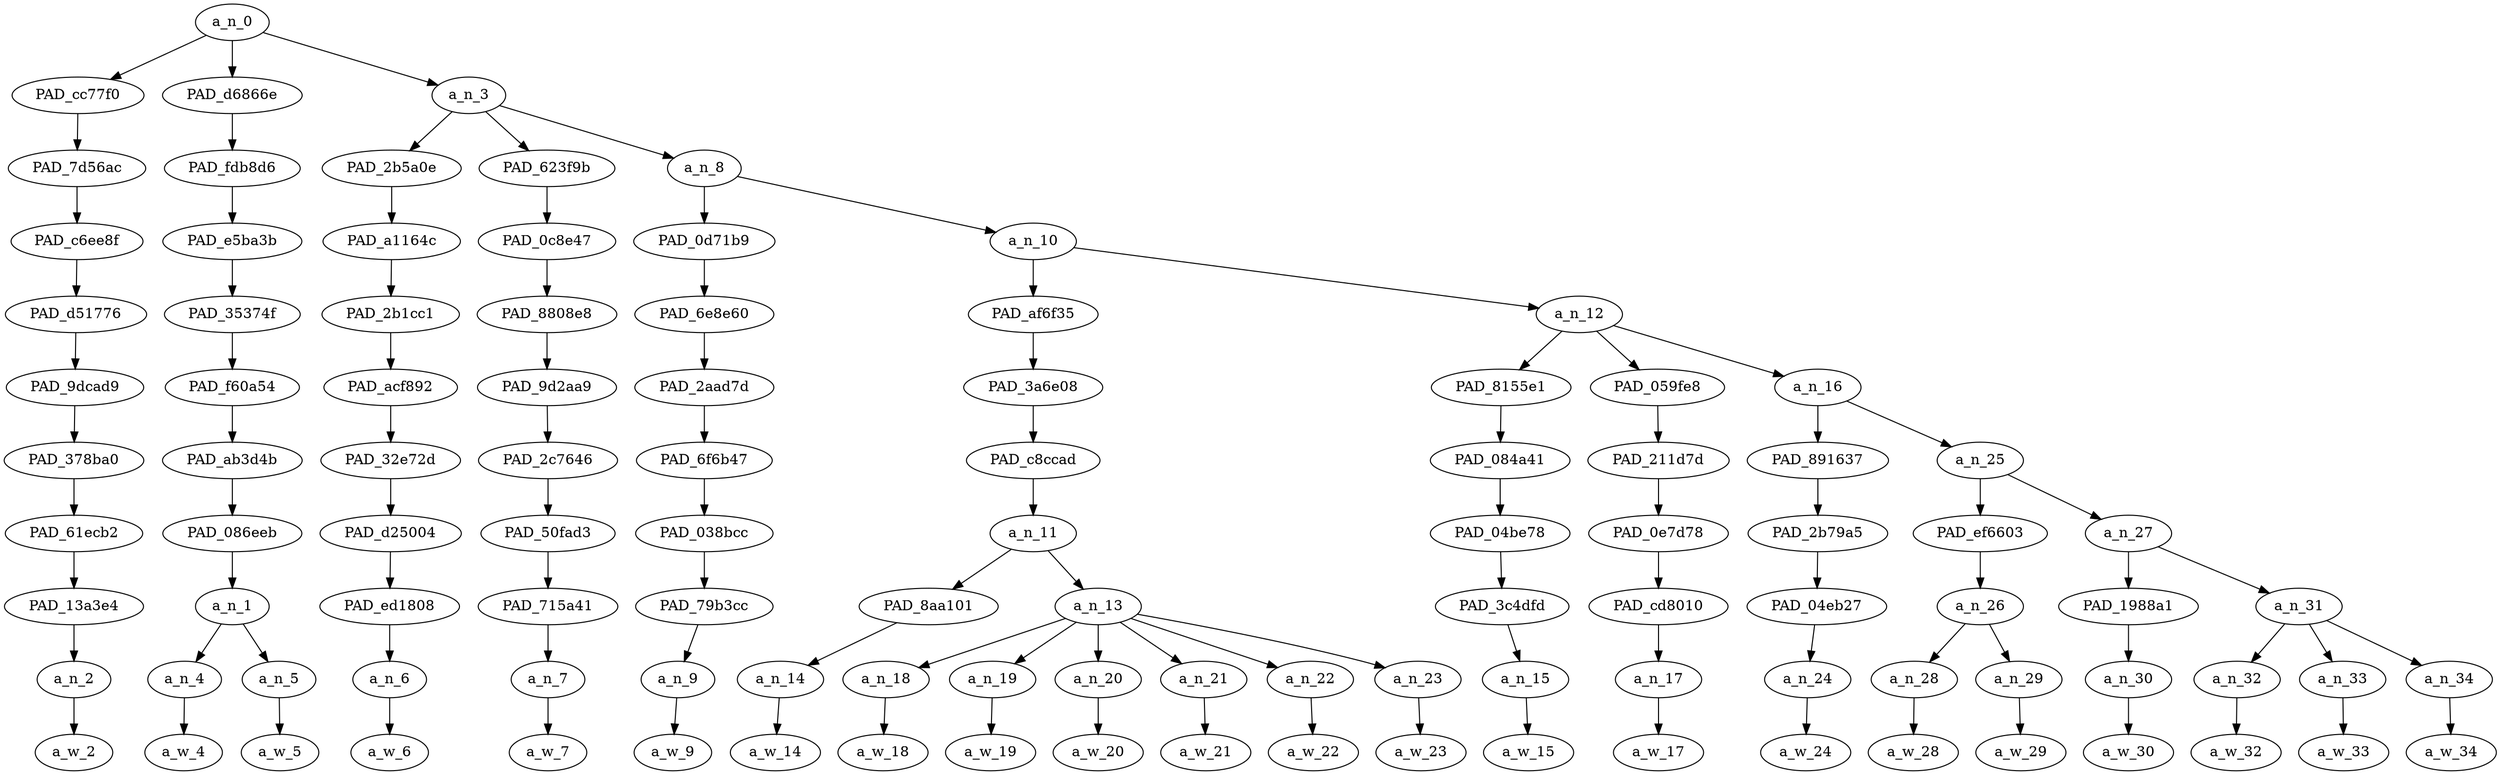 strict digraph "" {
	a_n_0	[div_dir=1,
		index=0,
		level=10,
		pos="2.6307870370370368,10!",
		text_span="[0, 1, 2, 3, 4, 5, 6, 7, 8, 9, 10, 11, 12, 13, 14, 15, 16, 17, 18, 19, 20, 21]",
		value=0.99999998];
	PAD_cc77f0	[div_dir=1,
		index=1,
		level=9,
		pos="2.0,9!",
		text_span="[2]",
		value=0.04089391];
	a_n_0 -> PAD_cc77f0;
	PAD_d6866e	[div_dir=1,
		index=0,
		level=9,
		pos="0.5,9!",
		text_span="[0, 1]",
		value=0.18626886];
	a_n_0 -> PAD_d6866e;
	a_n_3	[div_dir=1,
		index=2,
		level=9,
		pos="5.392361111111111,9!",
		text_span="[3, 4, 5, 6, 7, 8, 9, 10, 11, 12, 13, 14, 15, 16, 17, 18, 19, 20, 21]",
		value=0.77255562];
	a_n_0 -> a_n_3;
	PAD_7d56ac	[div_dir=1,
		index=1,
		level=8,
		pos="2.0,8!",
		text_span="[2]",
		value=0.04089391];
	PAD_cc77f0 -> PAD_7d56ac;
	PAD_c6ee8f	[div_dir=1,
		index=1,
		level=7,
		pos="2.0,7!",
		text_span="[2]",
		value=0.04089391];
	PAD_7d56ac -> PAD_c6ee8f;
	PAD_d51776	[div_dir=1,
		index=1,
		level=6,
		pos="2.0,6!",
		text_span="[2]",
		value=0.04089391];
	PAD_c6ee8f -> PAD_d51776;
	PAD_9dcad9	[div_dir=1,
		index=1,
		level=5,
		pos="2.0,5!",
		text_span="[2]",
		value=0.04089391];
	PAD_d51776 -> PAD_9dcad9;
	PAD_378ba0	[div_dir=1,
		index=1,
		level=4,
		pos="2.0,4!",
		text_span="[2]",
		value=0.04089391];
	PAD_9dcad9 -> PAD_378ba0;
	PAD_61ecb2	[div_dir=1,
		index=1,
		level=3,
		pos="2.0,3!",
		text_span="[2]",
		value=0.04089391];
	PAD_378ba0 -> PAD_61ecb2;
	PAD_13a3e4	[div_dir=1,
		index=1,
		level=2,
		pos="2.0,2!",
		text_span="[2]",
		value=0.04089391];
	PAD_61ecb2 -> PAD_13a3e4;
	a_n_2	[div_dir=1,
		index=2,
		level=1,
		pos="2.0,1!",
		text_span="[2]",
		value=0.04089391];
	PAD_13a3e4 -> a_n_2;
	a_w_2	[div_dir=0,
		index=2,
		level=0,
		pos="2,0!",
		text_span="[2]",
		value=it];
	a_n_2 -> a_w_2;
	PAD_fdb8d6	[div_dir=1,
		index=0,
		level=8,
		pos="0.5,8!",
		text_span="[0, 1]",
		value=0.18626886];
	PAD_d6866e -> PAD_fdb8d6;
	PAD_e5ba3b	[div_dir=1,
		index=0,
		level=7,
		pos="0.5,7!",
		text_span="[0, 1]",
		value=0.18626886];
	PAD_fdb8d6 -> PAD_e5ba3b;
	PAD_35374f	[div_dir=1,
		index=0,
		level=6,
		pos="0.5,6!",
		text_span="[0, 1]",
		value=0.18626886];
	PAD_e5ba3b -> PAD_35374f;
	PAD_f60a54	[div_dir=1,
		index=0,
		level=5,
		pos="0.5,5!",
		text_span="[0, 1]",
		value=0.18626886];
	PAD_35374f -> PAD_f60a54;
	PAD_ab3d4b	[div_dir=1,
		index=0,
		level=4,
		pos="0.5,4!",
		text_span="[0, 1]",
		value=0.18626886];
	PAD_f60a54 -> PAD_ab3d4b;
	PAD_086eeb	[div_dir=1,
		index=0,
		level=3,
		pos="0.5,3!",
		text_span="[0, 1]",
		value=0.18626886];
	PAD_ab3d4b -> PAD_086eeb;
	a_n_1	[div_dir=1,
		index=0,
		level=2,
		pos="0.5,2!",
		text_span="[0, 1]",
		value=0.18626886];
	PAD_086eeb -> a_n_1;
	a_n_4	[div_dir=1,
		index=0,
		level=1,
		pos="0.0,1!",
		text_span="[0]",
		value=0.10616356];
	a_n_1 -> a_n_4;
	a_n_5	[div_dir=-1,
		index=1,
		level=1,
		pos="1.0,1!",
		text_span="[1]",
		value=0.07963521];
	a_n_1 -> a_n_5;
	a_w_4	[div_dir=0,
		index=0,
		level=0,
		pos="0,0!",
		text_span="[0]",
		value="<user>"];
	a_n_4 -> a_w_4;
	a_w_5	[div_dir=0,
		index=1,
		level=0,
		pos="1,0!",
		text_span="[1]",
		value="<user>1"];
	a_n_5 -> a_w_5;
	PAD_2b5a0e	[div_dir=1,
		index=2,
		level=8,
		pos="3.0,8!",
		text_span="[3]",
		value=0.03878351];
	a_n_3 -> PAD_2b5a0e;
	PAD_623f9b	[div_dir=1,
		index=3,
		level=8,
		pos="4.0,8!",
		text_span="[4]",
		value=0.06365747];
	a_n_3 -> PAD_623f9b;
	a_n_8	[div_dir=1,
		index=4,
		level=8,
		pos="9.177083333333332,8!",
		text_span="[5, 6, 7, 8, 9, 10, 11, 12, 13, 14, 15, 16, 17, 18, 19, 20, 21]",
		value=0.66993165];
	a_n_3 -> a_n_8;
	PAD_a1164c	[div_dir=1,
		index=2,
		level=7,
		pos="3.0,7!",
		text_span="[3]",
		value=0.03878351];
	PAD_2b5a0e -> PAD_a1164c;
	PAD_2b1cc1	[div_dir=1,
		index=2,
		level=6,
		pos="3.0,6!",
		text_span="[3]",
		value=0.03878351];
	PAD_a1164c -> PAD_2b1cc1;
	PAD_acf892	[div_dir=1,
		index=2,
		level=5,
		pos="3.0,5!",
		text_span="[3]",
		value=0.03878351];
	PAD_2b1cc1 -> PAD_acf892;
	PAD_32e72d	[div_dir=1,
		index=2,
		level=4,
		pos="3.0,4!",
		text_span="[3]",
		value=0.03878351];
	PAD_acf892 -> PAD_32e72d;
	PAD_d25004	[div_dir=1,
		index=2,
		level=3,
		pos="3.0,3!",
		text_span="[3]",
		value=0.03878351];
	PAD_32e72d -> PAD_d25004;
	PAD_ed1808	[div_dir=1,
		index=2,
		level=2,
		pos="3.0,2!",
		text_span="[3]",
		value=0.03878351];
	PAD_d25004 -> PAD_ed1808;
	a_n_6	[div_dir=1,
		index=3,
		level=1,
		pos="3.0,1!",
		text_span="[3]",
		value=0.03878351];
	PAD_ed1808 -> a_n_6;
	a_w_6	[div_dir=0,
		index=3,
		level=0,
		pos="3,0!",
		text_span="[3]",
		value=is];
	a_n_6 -> a_w_6;
	PAD_0c8e47	[div_dir=1,
		index=3,
		level=7,
		pos="4.0,7!",
		text_span="[4]",
		value=0.06365747];
	PAD_623f9b -> PAD_0c8e47;
	PAD_8808e8	[div_dir=1,
		index=3,
		level=6,
		pos="4.0,6!",
		text_span="[4]",
		value=0.06365747];
	PAD_0c8e47 -> PAD_8808e8;
	PAD_9d2aa9	[div_dir=1,
		index=3,
		level=5,
		pos="4.0,5!",
		text_span="[4]",
		value=0.06365747];
	PAD_8808e8 -> PAD_9d2aa9;
	PAD_2c7646	[div_dir=1,
		index=3,
		level=4,
		pos="4.0,4!",
		text_span="[4]",
		value=0.06365747];
	PAD_9d2aa9 -> PAD_2c7646;
	PAD_50fad3	[div_dir=1,
		index=3,
		level=3,
		pos="4.0,3!",
		text_span="[4]",
		value=0.06365747];
	PAD_2c7646 -> PAD_50fad3;
	PAD_715a41	[div_dir=1,
		index=3,
		level=2,
		pos="4.0,2!",
		text_span="[4]",
		value=0.06365747];
	PAD_50fad3 -> PAD_715a41;
	a_n_7	[div_dir=1,
		index=4,
		level=1,
		pos="4.0,1!",
		text_span="[4]",
		value=0.06365747];
	PAD_715a41 -> a_n_7;
	a_w_7	[div_dir=0,
		index=4,
		level=0,
		pos="4,0!",
		text_span="[4]",
		value=terrible];
	a_n_7 -> a_w_7;
	PAD_0d71b9	[div_dir=1,
		index=4,
		level=7,
		pos="5.0,7!",
		text_span="[5]",
		value=0.03044608];
	a_n_8 -> PAD_0d71b9;
	a_n_10	[div_dir=1,
		index=5,
		level=7,
		pos="13.354166666666666,7!",
		text_span="[6, 7, 8, 9, 10, 11, 12, 13, 14, 15, 16, 17, 18, 19, 20, 21]",
		value=0.63930819];
	a_n_8 -> a_n_10;
	PAD_6e8e60	[div_dir=1,
		index=4,
		level=6,
		pos="5.0,6!",
		text_span="[5]",
		value=0.03044608];
	PAD_0d71b9 -> PAD_6e8e60;
	PAD_2aad7d	[div_dir=1,
		index=4,
		level=5,
		pos="5.0,5!",
		text_span="[5]",
		value=0.03044608];
	PAD_6e8e60 -> PAD_2aad7d;
	PAD_6f6b47	[div_dir=1,
		index=4,
		level=4,
		pos="5.0,4!",
		text_span="[5]",
		value=0.03044608];
	PAD_2aad7d -> PAD_6f6b47;
	PAD_038bcc	[div_dir=1,
		index=4,
		level=3,
		pos="5.0,3!",
		text_span="[5]",
		value=0.03044608];
	PAD_6f6b47 -> PAD_038bcc;
	PAD_79b3cc	[div_dir=1,
		index=4,
		level=2,
		pos="5.0,2!",
		text_span="[5]",
		value=0.03044608];
	PAD_038bcc -> PAD_79b3cc;
	a_n_9	[div_dir=1,
		index=5,
		level=1,
		pos="5.0,1!",
		text_span="[5]",
		value=0.03044608];
	PAD_79b3cc -> a_n_9;
	a_w_9	[div_dir=0,
		index=5,
		level=0,
		pos="5,0!",
		text_span="[5]",
		value=that];
	a_n_9 -> a_w_9;
	PAD_af6f35	[div_dir=1,
		index=5,
		level=6,
		pos="10.25,6!",
		text_span="[6, 7, 8, 9, 10, 11, 12]",
		value=0.21228913];
	a_n_10 -> PAD_af6f35;
	a_n_12	[div_dir=1,
		index=6,
		level=6,
		pos="16.458333333333332,6!",
		text_span="[13, 14, 15, 16, 17, 18, 19, 20, 21]",
		value=0.42684142];
	a_n_10 -> a_n_12;
	PAD_3a6e08	[div_dir=1,
		index=5,
		level=5,
		pos="10.25,5!",
		text_span="[6, 7, 8, 9, 10, 11, 12]",
		value=0.21228913];
	PAD_af6f35 -> PAD_3a6e08;
	PAD_c8ccad	[div_dir=1,
		index=5,
		level=4,
		pos="10.25,4!",
		text_span="[6, 7, 8, 9, 10, 11, 12]",
		value=0.21228913];
	PAD_3a6e08 -> PAD_c8ccad;
	a_n_11	[div_dir=1,
		index=5,
		level=3,
		pos="10.25,3!",
		text_span="[6, 7, 8, 9, 10, 11, 12]",
		value=0.21228913];
	PAD_c8ccad -> a_n_11;
	PAD_8aa101	[div_dir=1,
		index=6,
		level=2,
		pos="12.0,2!",
		text_span="[12]",
		value=0.03492305];
	a_n_11 -> PAD_8aa101;
	a_n_13	[div_dir=-1,
		index=5,
		level=2,
		pos="8.5,2!",
		text_span="[6, 7, 8, 9, 10, 11]",
		value=0.17734317];
	a_n_11 -> a_n_13;
	a_n_14	[div_dir=1,
		index=12,
		level=1,
		pos="12.0,1!",
		text_span="[12]",
		value=0.03492305];
	PAD_8aa101 -> a_n_14;
	a_w_14	[div_dir=0,
		index=12,
		level=0,
		pos="12,0!",
		text_span="[12]",
		value=people];
	a_n_14 -> a_w_14;
	a_n_18	[div_dir=1,
		index=6,
		level=1,
		pos="6.0,1!",
		text_span="[6]",
		value=0.03457589];
	a_n_13 -> a_n_18;
	a_n_19	[div_dir=-1,
		index=7,
		level=1,
		pos="7.0,1!",
		text_span="[7]",
		value=0.03206961];
	a_n_13 -> a_n_19;
	a_n_20	[div_dir=-1,
		index=8,
		level=1,
		pos="8.0,1!",
		text_span="[8]",
		value=0.02294575];
	a_n_13 -> a_n_20;
	a_n_21	[div_dir=-1,
		index=9,
		level=1,
		pos="9.0,1!",
		text_span="[9]",
		value=0.02845767];
	a_n_13 -> a_n_21;
	a_n_22	[div_dir=-1,
		index=10,
		level=1,
		pos="10.0,1!",
		text_span="[10]",
		value=0.02815219];
	a_n_13 -> a_n_22;
	a_n_23	[div_dir=1,
		index=11,
		level=1,
		pos="11.0,1!",
		text_span="[11]",
		value=0.03112721];
	a_n_13 -> a_n_23;
	a_w_18	[div_dir=0,
		index=6,
		level=0,
		pos="6,0!",
		text_span="[6]",
		value=approximately];
	a_n_18 -> a_w_18;
	a_w_19	[div_dir=0,
		index=7,
		level=0,
		pos="7,0!",
		text_span="[7]",
		value="<number>"];
	a_n_19 -> a_w_19;
	a_w_20	[div_dir=0,
		index=8,
		level=0,
		pos="8,0!",
		text_span="[8]",
		value=to];
	a_n_20 -> a_w_20;
	a_w_21	[div_dir=0,
		index=9,
		level=0,
		pos="9,0!",
		text_span="[9]",
		value="<number>1"];
	a_n_21 -> a_w_21;
	a_w_22	[div_dir=0,
		index=10,
		level=0,
		pos="10,0!",
		text_span="[10]",
		value=hundred];
	a_n_22 -> a_w_22;
	a_w_23	[div_dir=0,
		index=11,
		level=0,
		pos="11,0!",
		text_span="[11]",
		value=thousand];
	a_n_23 -> a_w_23;
	PAD_8155e1	[div_dir=1,
		index=6,
		level=5,
		pos="13.0,5!",
		text_span="[13]",
		value=0.03250007];
	a_n_12 -> PAD_8155e1;
	PAD_059fe8	[div_dir=1,
		index=8,
		level=5,
		pos="21.0,5!",
		text_span="[21]",
		value=0.04025677];
	a_n_12 -> PAD_059fe8;
	a_n_16	[div_dir=1,
		index=7,
		level=5,
		pos="15.375,5!",
		text_span="[14, 15, 16, 17, 18, 19, 20]",
		value=0.35388256];
	a_n_12 -> a_n_16;
	PAD_084a41	[div_dir=1,
		index=6,
		level=4,
		pos="13.0,4!",
		text_span="[13]",
		value=0.03250007];
	PAD_8155e1 -> PAD_084a41;
	PAD_04be78	[div_dir=1,
		index=6,
		level=3,
		pos="13.0,3!",
		text_span="[13]",
		value=0.03250007];
	PAD_084a41 -> PAD_04be78;
	PAD_3c4dfd	[div_dir=1,
		index=7,
		level=2,
		pos="13.0,2!",
		text_span="[13]",
		value=0.03250007];
	PAD_04be78 -> PAD_3c4dfd;
	a_n_15	[div_dir=1,
		index=13,
		level=1,
		pos="13.0,1!",
		text_span="[13]",
		value=0.03250007];
	PAD_3c4dfd -> a_n_15;
	a_w_15	[div_dir=0,
		index=13,
		level=0,
		pos="13,0!",
		text_span="[13]",
		value=died];
	a_n_15 -> a_w_15;
	PAD_211d7d	[div_dir=1,
		index=9,
		level=4,
		pos="21.0,4!",
		text_span="[21]",
		value=0.04025677];
	PAD_059fe8 -> PAD_211d7d;
	PAD_0e7d78	[div_dir=1,
		index=10,
		level=3,
		pos="21.0,3!",
		text_span="[21]",
		value=0.04025677];
	PAD_211d7d -> PAD_0e7d78;
	PAD_cd8010	[div_dir=1,
		index=12,
		level=2,
		pos="21.0,2!",
		text_span="[21]",
		value=0.04025677];
	PAD_0e7d78 -> PAD_cd8010;
	a_n_17	[div_dir=1,
		index=21,
		level=1,
		pos="21.0,1!",
		text_span="[21]",
		value=0.04025677];
	PAD_cd8010 -> a_n_17;
	a_w_17	[div_dir=0,
		index=21,
		level=0,
		pos="21,0!",
		text_span="[21]",
		value=mostly];
	a_n_17 -> a_w_17;
	PAD_891637	[div_dir=1,
		index=7,
		level=4,
		pos="14.0,4!",
		text_span="[14]",
		value=0.02749126];
	a_n_16 -> PAD_891637;
	a_n_25	[div_dir=1,
		index=8,
		level=4,
		pos="16.75,4!",
		text_span="[15, 16, 17, 18, 19, 20]",
		value=0.32624529];
	a_n_16 -> a_n_25;
	PAD_2b79a5	[div_dir=1,
		index=7,
		level=3,
		pos="14.0,3!",
		text_span="[14]",
		value=0.02749126];
	PAD_891637 -> PAD_2b79a5;
	PAD_04eb27	[div_dir=1,
		index=8,
		level=2,
		pos="14.0,2!",
		text_span="[14]",
		value=0.02749126];
	PAD_2b79a5 -> PAD_04eb27;
	a_n_24	[div_dir=1,
		index=14,
		level=1,
		pos="14.0,1!",
		text_span="[14]",
		value=0.02749126];
	PAD_04eb27 -> a_n_24;
	a_w_24	[div_dir=0,
		index=14,
		level=0,
		pos="14,0!",
		text_span="[14]",
		value=in];
	a_n_24 -> a_w_24;
	PAD_ef6603	[div_dir=1,
		index=8,
		level=3,
		pos="15.5,3!",
		text_span="[15, 16]",
		value=0.10185333];
	a_n_25 -> PAD_ef6603;
	a_n_27	[div_dir=-1,
		index=9,
		level=3,
		pos="18.0,3!",
		text_span="[17, 18, 19, 20]",
		value=0.22430870];
	a_n_25 -> a_n_27;
	a_n_26	[div_dir=1,
		index=9,
		level=2,
		pos="15.5,2!",
		text_span="[15, 16]",
		value=0.10185333];
	PAD_ef6603 -> a_n_26;
	a_n_28	[div_dir=1,
		index=15,
		level=1,
		pos="15.0,1!",
		text_span="[15]",
		value=0.02976932];
	a_n_26 -> a_n_28;
	a_n_29	[div_dir=1,
		index=16,
		level=1,
		pos="16.0,1!",
		text_span="[16]",
		value=0.07191079];
	a_n_26 -> a_n_29;
	a_w_28	[div_dir=0,
		index=15,
		level=0,
		pos="15,0!",
		text_span="[15]",
		value=the];
	a_n_28 -> a_w_28;
	a_w_29	[div_dir=0,
		index=16,
		level=0,
		pos="16,0!",
		text_span="[16]",
		value=holocaust];
	a_n_29 -> a_w_29;
	PAD_1988a1	[div_dir=-1,
		index=10,
		level=2,
		pos="17.0,2!",
		text_span="[17]",
		value=0.03232210];
	a_n_27 -> PAD_1988a1;
	a_n_31	[div_dir=-1,
		index=11,
		level=2,
		pos="19.0,2!",
		text_span="[18, 19, 20]",
		value=0.19197751];
	a_n_27 -> a_n_31;
	a_n_30	[div_dir=-1,
		index=17,
		level=1,
		pos="17.0,1!",
		text_span="[17]",
		value=0.03232210];
	PAD_1988a1 -> a_n_30;
	a_w_30	[div_dir=0,
		index=17,
		level=0,
		pos="17,0!",
		text_span="[17]",
		value=from];
	a_n_30 -> a_w_30;
	a_n_32	[div_dir=1,
		index=18,
		level=1,
		pos="18.0,1!",
		text_span="[18]",
		value=0.10673625];
	a_n_31 -> a_n_32;
	a_n_33	[div_dir=-1,
		index=19,
		level=1,
		pos="19.0,1!",
		text_span="[19]",
		value=0.03554248];
	a_n_31 -> a_n_33;
	a_n_34	[div_dir=-1,
		index=20,
		level=1,
		pos="20.0,1!",
		text_span="[20]",
		value=0.04969389];
	a_n_31 -> a_n_34;
	a_w_32	[div_dir=0,
		index=18,
		level=0,
		pos="18,0!",
		text_span="[18]",
		value=typhus];
	a_n_32 -> a_w_32;
	a_w_33	[div_dir=0,
		index=19,
		level=0,
		pos="19,0!",
		text_span="[19]",
		value=and];
	a_n_33 -> a_w_33;
	a_w_34	[div_dir=0,
		index=20,
		level=0,
		pos="20,0!",
		text_span="[20]",
		value=starvation];
	a_n_34 -> a_w_34;
}
